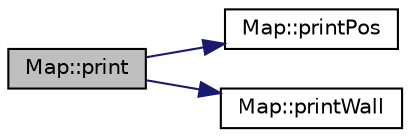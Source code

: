 digraph "Map::print"
{
 // LATEX_PDF_SIZE
  edge [fontname="Helvetica",fontsize="10",labelfontname="Helvetica",labelfontsize="10"];
  node [fontname="Helvetica",fontsize="10",shape=record];
  rankdir="LR";
  Node1 [label="Map::print",height=0.2,width=0.4,color="black", fillcolor="grey75", style="filled", fontcolor="black",tooltip=" "];
  Node1 -> Node2 [color="midnightblue",fontsize="10",style="solid",fontname="Helvetica"];
  Node2 [label="Map::printPos",height=0.2,width=0.4,color="black", fillcolor="white", style="filled",URL="$classMap.html#a8876c8fb397239026b242889bb20bed4",tooltip=" "];
  Node1 -> Node3 [color="midnightblue",fontsize="10",style="solid",fontname="Helvetica"];
  Node3 [label="Map::printWall",height=0.2,width=0.4,color="black", fillcolor="white", style="filled",URL="$classMap.html#a77f1c22fccd10a764e4dac85625087d5",tooltip=" "];
}
